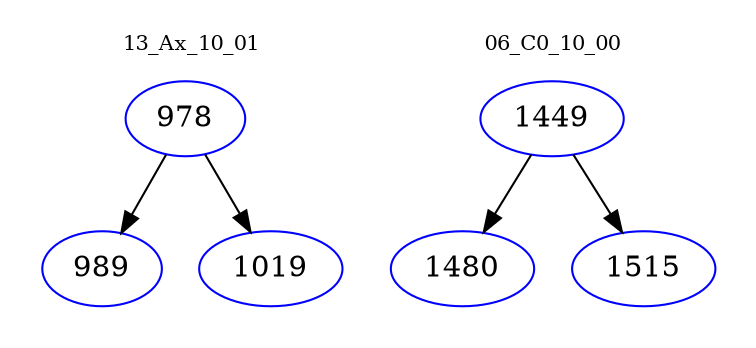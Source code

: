 digraph{
subgraph cluster_0 {
color = white
label = "13_Ax_10_01";
fontsize=10;
T0_978 [label="978", color="blue"]
T0_978 -> T0_989 [color="black"]
T0_989 [label="989", color="blue"]
T0_978 -> T0_1019 [color="black"]
T0_1019 [label="1019", color="blue"]
}
subgraph cluster_1 {
color = white
label = "06_C0_10_00";
fontsize=10;
T1_1449 [label="1449", color="blue"]
T1_1449 -> T1_1480 [color="black"]
T1_1480 [label="1480", color="blue"]
T1_1449 -> T1_1515 [color="black"]
T1_1515 [label="1515", color="blue"]
}
}
